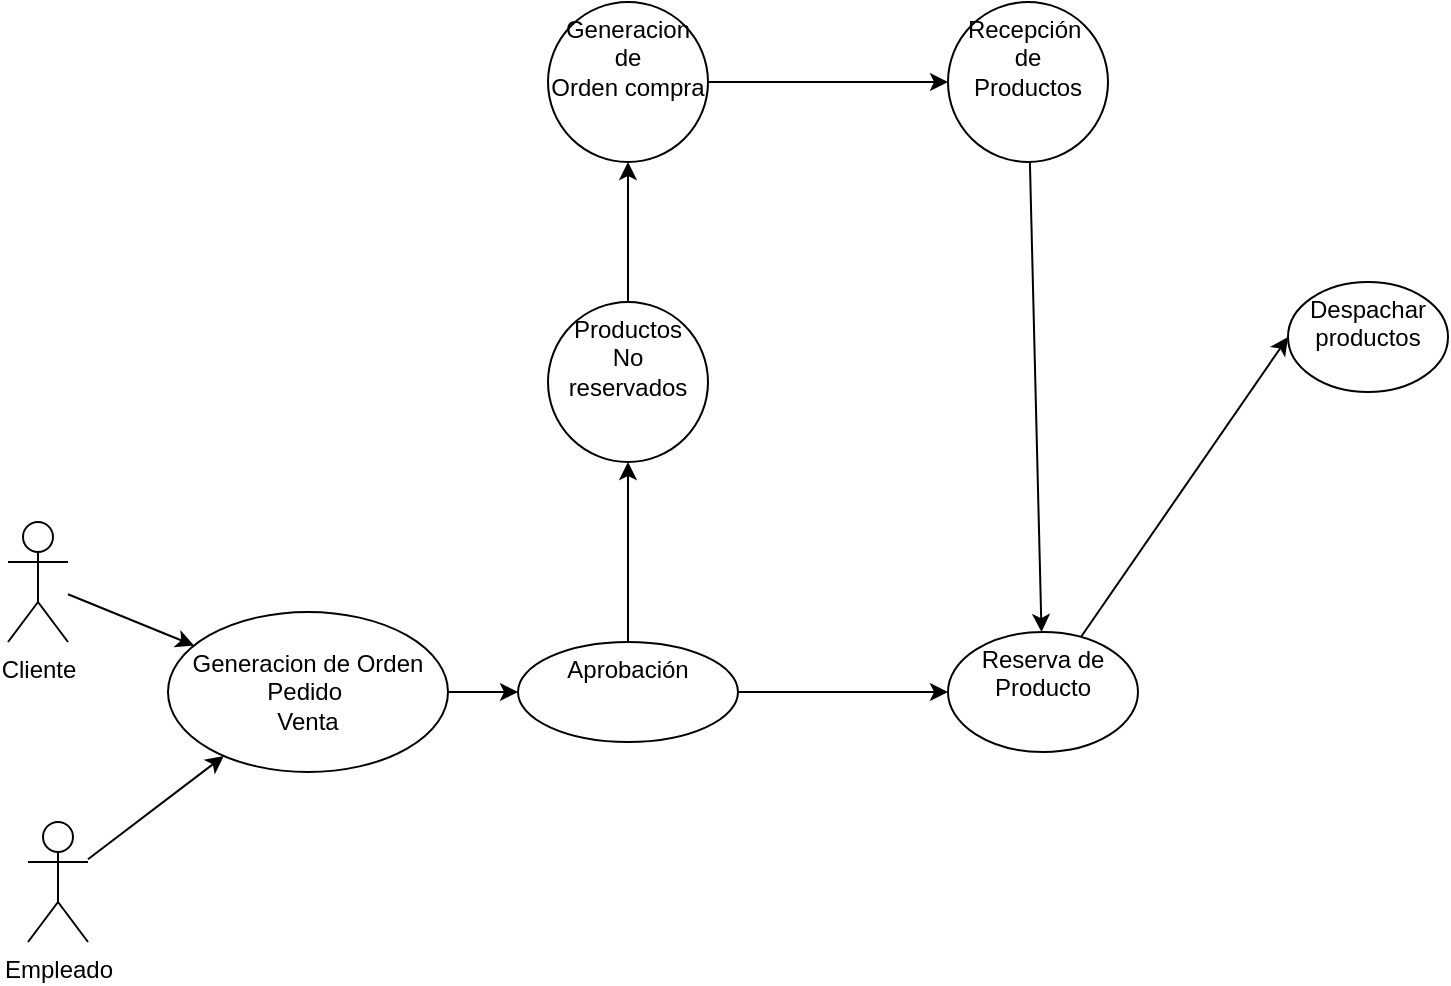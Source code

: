 <mxfile>
    <diagram id="Fl_vFthvxAZfaK5CCrRz" name="Page-1">
        <mxGraphModel dx="637" dy="441" grid="1" gridSize="10" guides="1" tooltips="1" connect="1" arrows="1" fold="1" page="1" pageScale="1" pageWidth="850" pageHeight="1100" math="0" shadow="0">
            <root>
                <mxCell id="0"/>
                <mxCell id="1" parent="0"/>
                <mxCell id="19" style="edgeStyle=none;html=1;" parent="1" source="2" target="17" edge="1">
                    <mxGeometry relative="1" as="geometry"/>
                </mxCell>
                <mxCell id="2" value="Empleado" style="shape=umlActor;verticalLabelPosition=bottom;verticalAlign=top;html=1;outlineConnect=0;" parent="1" vertex="1">
                    <mxGeometry x="40" y="500" width="30" height="60" as="geometry"/>
                </mxCell>
                <mxCell id="18" style="edgeStyle=none;html=1;" parent="1" source="3" target="17" edge="1">
                    <mxGeometry relative="1" as="geometry"/>
                </mxCell>
                <mxCell id="3" value="Cliente" style="shape=umlActor;verticalLabelPosition=bottom;verticalAlign=top;html=1;outlineConnect=0;" parent="1" vertex="1">
                    <mxGeometry x="30" y="350" width="30" height="60" as="geometry"/>
                </mxCell>
                <mxCell id="21" style="edgeStyle=none;html=1;" edge="1" parent="1" source="17" target="20">
                    <mxGeometry relative="1" as="geometry"/>
                </mxCell>
                <mxCell id="17" value="Generacion de Orden Pedido&amp;nbsp;&lt;br&gt;Venta" style="ellipse;whiteSpace=wrap;html=1;" parent="1" vertex="1">
                    <mxGeometry x="110" y="395" width="140" height="80" as="geometry"/>
                </mxCell>
                <mxCell id="23" value="" style="edgeStyle=none;html=1;" edge="1" parent="1" source="20" target="22">
                    <mxGeometry relative="1" as="geometry"/>
                </mxCell>
                <mxCell id="30" value="" style="edgeStyle=none;html=1;" edge="1" parent="1" source="20" target="29">
                    <mxGeometry relative="1" as="geometry"/>
                </mxCell>
                <mxCell id="20" value="Aprobación" style="ellipse;whiteSpace=wrap;html=1;verticalAlign=top;" parent="1" vertex="1">
                    <mxGeometry x="285" y="410" width="110" height="50" as="geometry"/>
                </mxCell>
                <mxCell id="25" value="" style="edgeStyle=none;html=1;entryX=0;entryY=0.5;entryDx=0;entryDy=0;" edge="1" parent="1" source="22" target="24">
                    <mxGeometry relative="1" as="geometry">
                        <mxPoint x="716.141" y="507.858" as="targetPoint"/>
                    </mxGeometry>
                </mxCell>
                <mxCell id="22" value="Reserva de Producto" style="ellipse;whiteSpace=wrap;html=1;verticalAlign=top;" vertex="1" parent="1">
                    <mxGeometry x="500" y="405" width="95" height="60" as="geometry"/>
                </mxCell>
                <mxCell id="24" value="Despachar productos" style="ellipse;whiteSpace=wrap;html=1;verticalAlign=top;" vertex="1" parent="1">
                    <mxGeometry x="670" y="230" width="80" height="55" as="geometry"/>
                </mxCell>
                <mxCell id="32" value="" style="edgeStyle=none;html=1;" edge="1" parent="1" source="29" target="31">
                    <mxGeometry relative="1" as="geometry"/>
                </mxCell>
                <mxCell id="29" value="Productos &lt;br&gt;No reservados" style="ellipse;whiteSpace=wrap;html=1;verticalAlign=top;" vertex="1" parent="1">
                    <mxGeometry x="300" y="240" width="80" height="80" as="geometry"/>
                </mxCell>
                <mxCell id="35" value="" style="edgeStyle=none;html=1;" edge="1" parent="1" source="31" target="34">
                    <mxGeometry relative="1" as="geometry"/>
                </mxCell>
                <mxCell id="31" value="Generacion&lt;br&gt;de&lt;br&gt;Orden compra" style="ellipse;whiteSpace=wrap;html=1;verticalAlign=top;" vertex="1" parent="1">
                    <mxGeometry x="300" y="90" width="80" height="80" as="geometry"/>
                </mxCell>
                <mxCell id="36" style="edgeStyle=none;html=1;" edge="1" parent="1" source="34" target="22">
                    <mxGeometry relative="1" as="geometry"/>
                </mxCell>
                <mxCell id="34" value="Recepción&amp;nbsp;&lt;br&gt;de&lt;br&gt;Productos" style="ellipse;whiteSpace=wrap;html=1;verticalAlign=top;" vertex="1" parent="1">
                    <mxGeometry x="500" y="90" width="80" height="80" as="geometry"/>
                </mxCell>
            </root>
        </mxGraphModel>
    </diagram>
</mxfile>